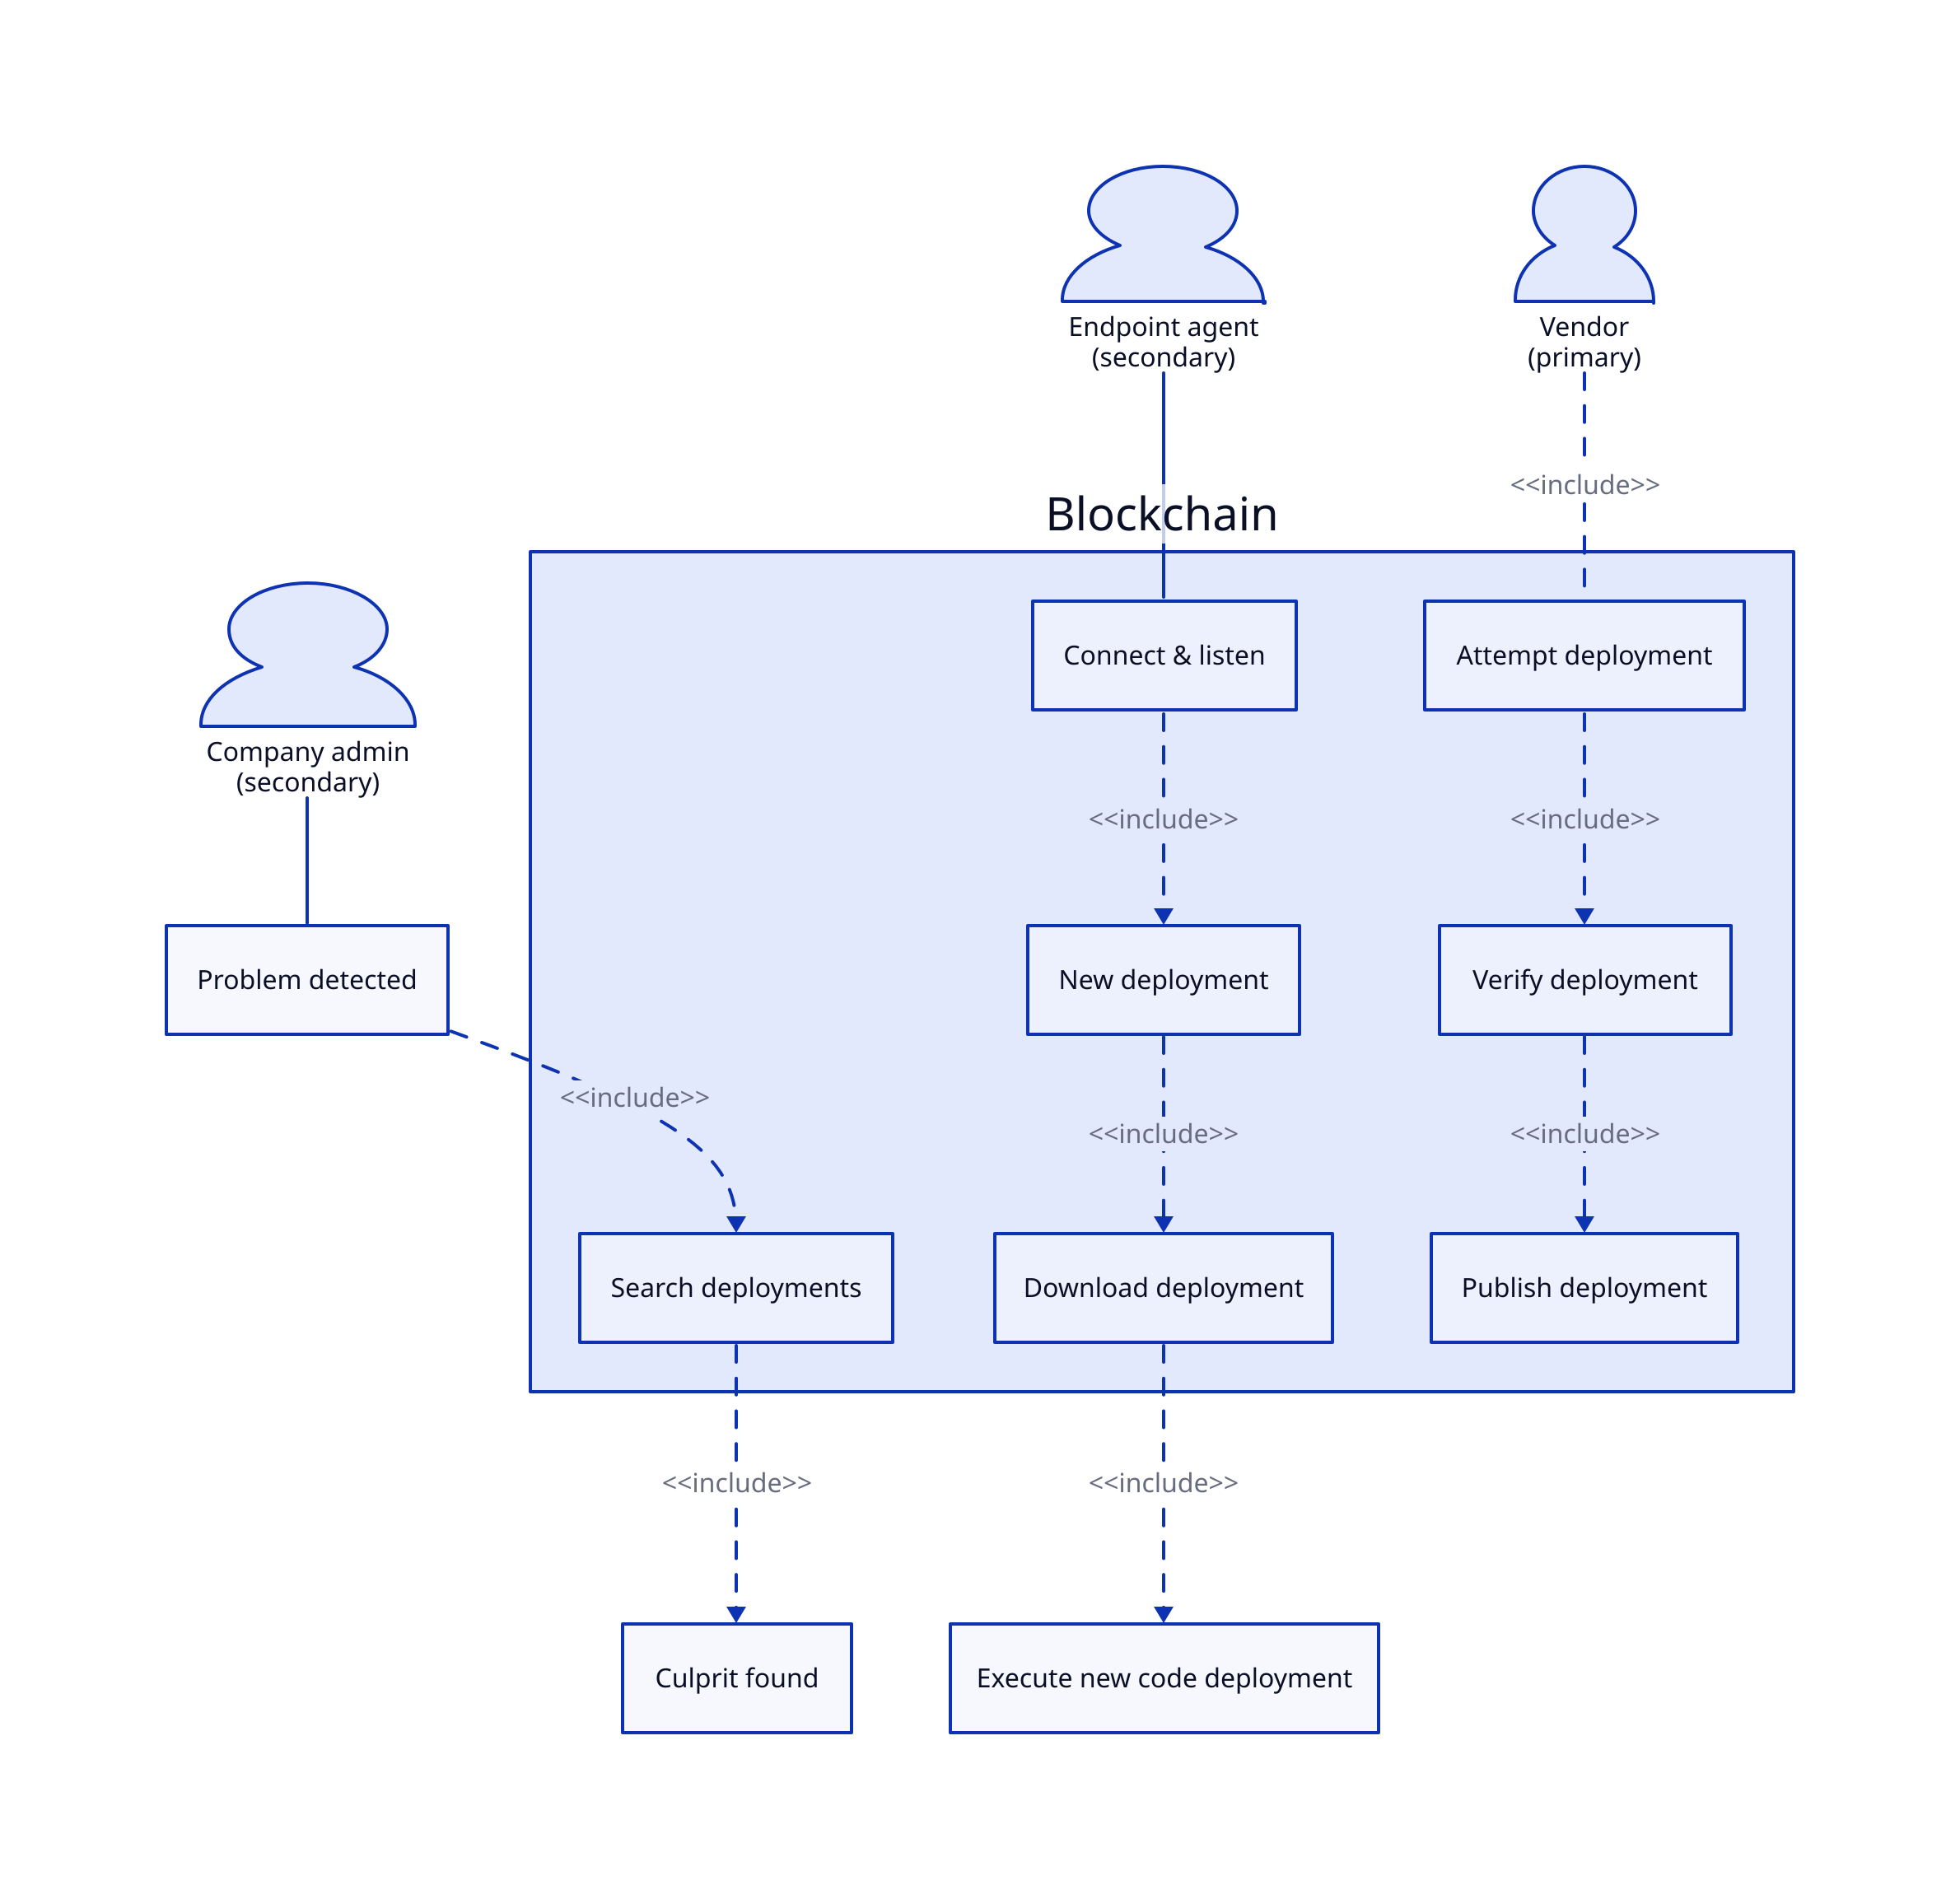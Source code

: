 # Actors.
vendor: "Vendor\n(primary)" {shape: person}
admin: "Company admin\n(secondary)" {shape: person}
agent: "Endpoint agent\n(secondary)" {shape: person}

# External events.
problem_detected: "Problem detected"
culprit_found: "Culprit found"
execute: "Execute new code deployment"

# Blockchain & blockchain events.
blockchain: "Blockchain" {
  search_deployments: "Search deployments"
  listen: "Connect & listen"
  new_deployment: "New deployment"
  download_deployment: "Download deployment"
  deploy: "Attempt deployment"
  verify_deployment: "Verify deployment"
  publish_deployment: "Publish deployment"
}

# Connections.
admin -- problem_detected
agent -- blockchain.listen

problem_detected -> blockchain.search_deployments: "<<include>>" {
  style: {
    stroke-dash: 5
  }
}

blockchain.search_deployments -> culprit_found: "<<include>>" {
  style: {
    stroke-dash: 5
  }
}

blockchain.listen -> blockchain.new_deployment -> blockchain.download_deployment -> execute: "<<include>>" {
  style: {
    stroke-dash: 5
  }
}

vendor -- blockchain.deploy -> blockchain.verify_deployment -> blockchain.publish_deployment: "<<include>>" {
  style: {
    stroke-dash: 5
  }
}
